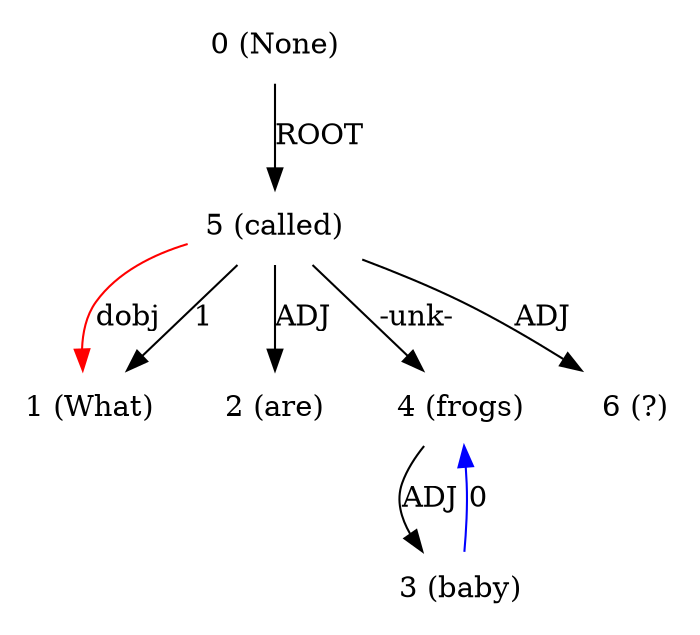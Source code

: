 digraph G{
edge [dir=forward]
node [shape=plaintext]

0 [label="0 (None)"]
0 -> 5 [label="ROOT"]
1 [label="1 (What)"]
5 -> 1 [label="dobj", color="red"]
2 [label="2 (are)"]
3 [label="3 (baby)"]
3 -> 4 [label="0", color="blue"]
4 [label="4 (frogs)"]
4 -> 3 [label="ADJ"]
5 [label="5 (called)"]
5 -> 1 [label="1"]
5 -> 4 [label="-unk-"]
5 -> 2 [label="ADJ"]
5 -> 6 [label="ADJ"]
6 [label="6 (?)"]
}
